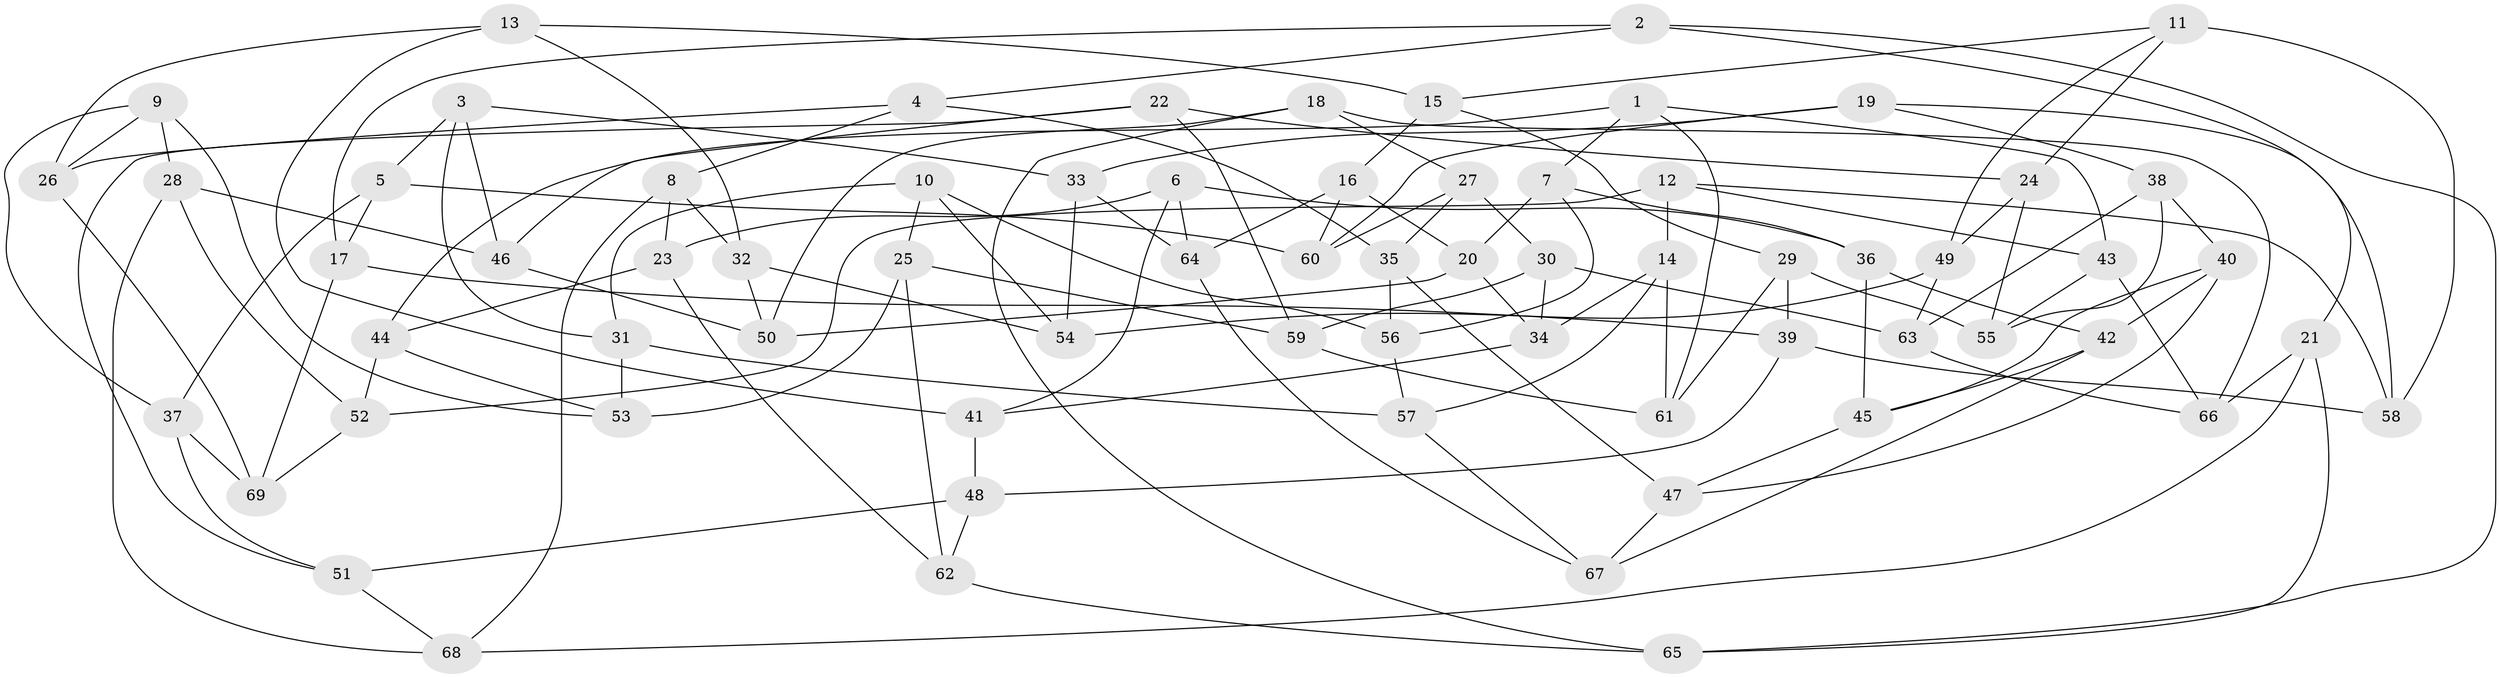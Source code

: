 // Generated by graph-tools (version 1.1) at 2025/02/03/09/25 03:02:58]
// undirected, 69 vertices, 138 edges
graph export_dot {
graph [start="1"]
  node [color=gray90,style=filled];
  1;
  2;
  3;
  4;
  5;
  6;
  7;
  8;
  9;
  10;
  11;
  12;
  13;
  14;
  15;
  16;
  17;
  18;
  19;
  20;
  21;
  22;
  23;
  24;
  25;
  26;
  27;
  28;
  29;
  30;
  31;
  32;
  33;
  34;
  35;
  36;
  37;
  38;
  39;
  40;
  41;
  42;
  43;
  44;
  45;
  46;
  47;
  48;
  49;
  50;
  51;
  52;
  53;
  54;
  55;
  56;
  57;
  58;
  59;
  60;
  61;
  62;
  63;
  64;
  65;
  66;
  67;
  68;
  69;
  1 -- 7;
  1 -- 44;
  1 -- 43;
  1 -- 61;
  2 -- 21;
  2 -- 4;
  2 -- 65;
  2 -- 17;
  3 -- 46;
  3 -- 31;
  3 -- 5;
  3 -- 33;
  4 -- 35;
  4 -- 26;
  4 -- 8;
  5 -- 37;
  5 -- 60;
  5 -- 17;
  6 -- 36;
  6 -- 64;
  6 -- 23;
  6 -- 41;
  7 -- 20;
  7 -- 36;
  7 -- 56;
  8 -- 23;
  8 -- 32;
  8 -- 68;
  9 -- 26;
  9 -- 53;
  9 -- 37;
  9 -- 28;
  10 -- 31;
  10 -- 54;
  10 -- 25;
  10 -- 56;
  11 -- 24;
  11 -- 15;
  11 -- 49;
  11 -- 58;
  12 -- 14;
  12 -- 58;
  12 -- 43;
  12 -- 52;
  13 -- 15;
  13 -- 26;
  13 -- 32;
  13 -- 41;
  14 -- 34;
  14 -- 61;
  14 -- 57;
  15 -- 29;
  15 -- 16;
  16 -- 64;
  16 -- 60;
  16 -- 20;
  17 -- 69;
  17 -- 39;
  18 -- 50;
  18 -- 66;
  18 -- 65;
  18 -- 27;
  19 -- 38;
  19 -- 60;
  19 -- 33;
  19 -- 58;
  20 -- 34;
  20 -- 50;
  21 -- 65;
  21 -- 68;
  21 -- 66;
  22 -- 59;
  22 -- 51;
  22 -- 24;
  22 -- 46;
  23 -- 44;
  23 -- 62;
  24 -- 55;
  24 -- 49;
  25 -- 53;
  25 -- 59;
  25 -- 62;
  26 -- 69;
  27 -- 35;
  27 -- 30;
  27 -- 60;
  28 -- 52;
  28 -- 68;
  28 -- 46;
  29 -- 39;
  29 -- 55;
  29 -- 61;
  30 -- 59;
  30 -- 34;
  30 -- 63;
  31 -- 53;
  31 -- 57;
  32 -- 54;
  32 -- 50;
  33 -- 54;
  33 -- 64;
  34 -- 41;
  35 -- 56;
  35 -- 47;
  36 -- 42;
  36 -- 45;
  37 -- 69;
  37 -- 51;
  38 -- 40;
  38 -- 55;
  38 -- 63;
  39 -- 48;
  39 -- 58;
  40 -- 42;
  40 -- 47;
  40 -- 45;
  41 -- 48;
  42 -- 67;
  42 -- 45;
  43 -- 55;
  43 -- 66;
  44 -- 52;
  44 -- 53;
  45 -- 47;
  46 -- 50;
  47 -- 67;
  48 -- 62;
  48 -- 51;
  49 -- 63;
  49 -- 54;
  51 -- 68;
  52 -- 69;
  56 -- 57;
  57 -- 67;
  59 -- 61;
  62 -- 65;
  63 -- 66;
  64 -- 67;
}
